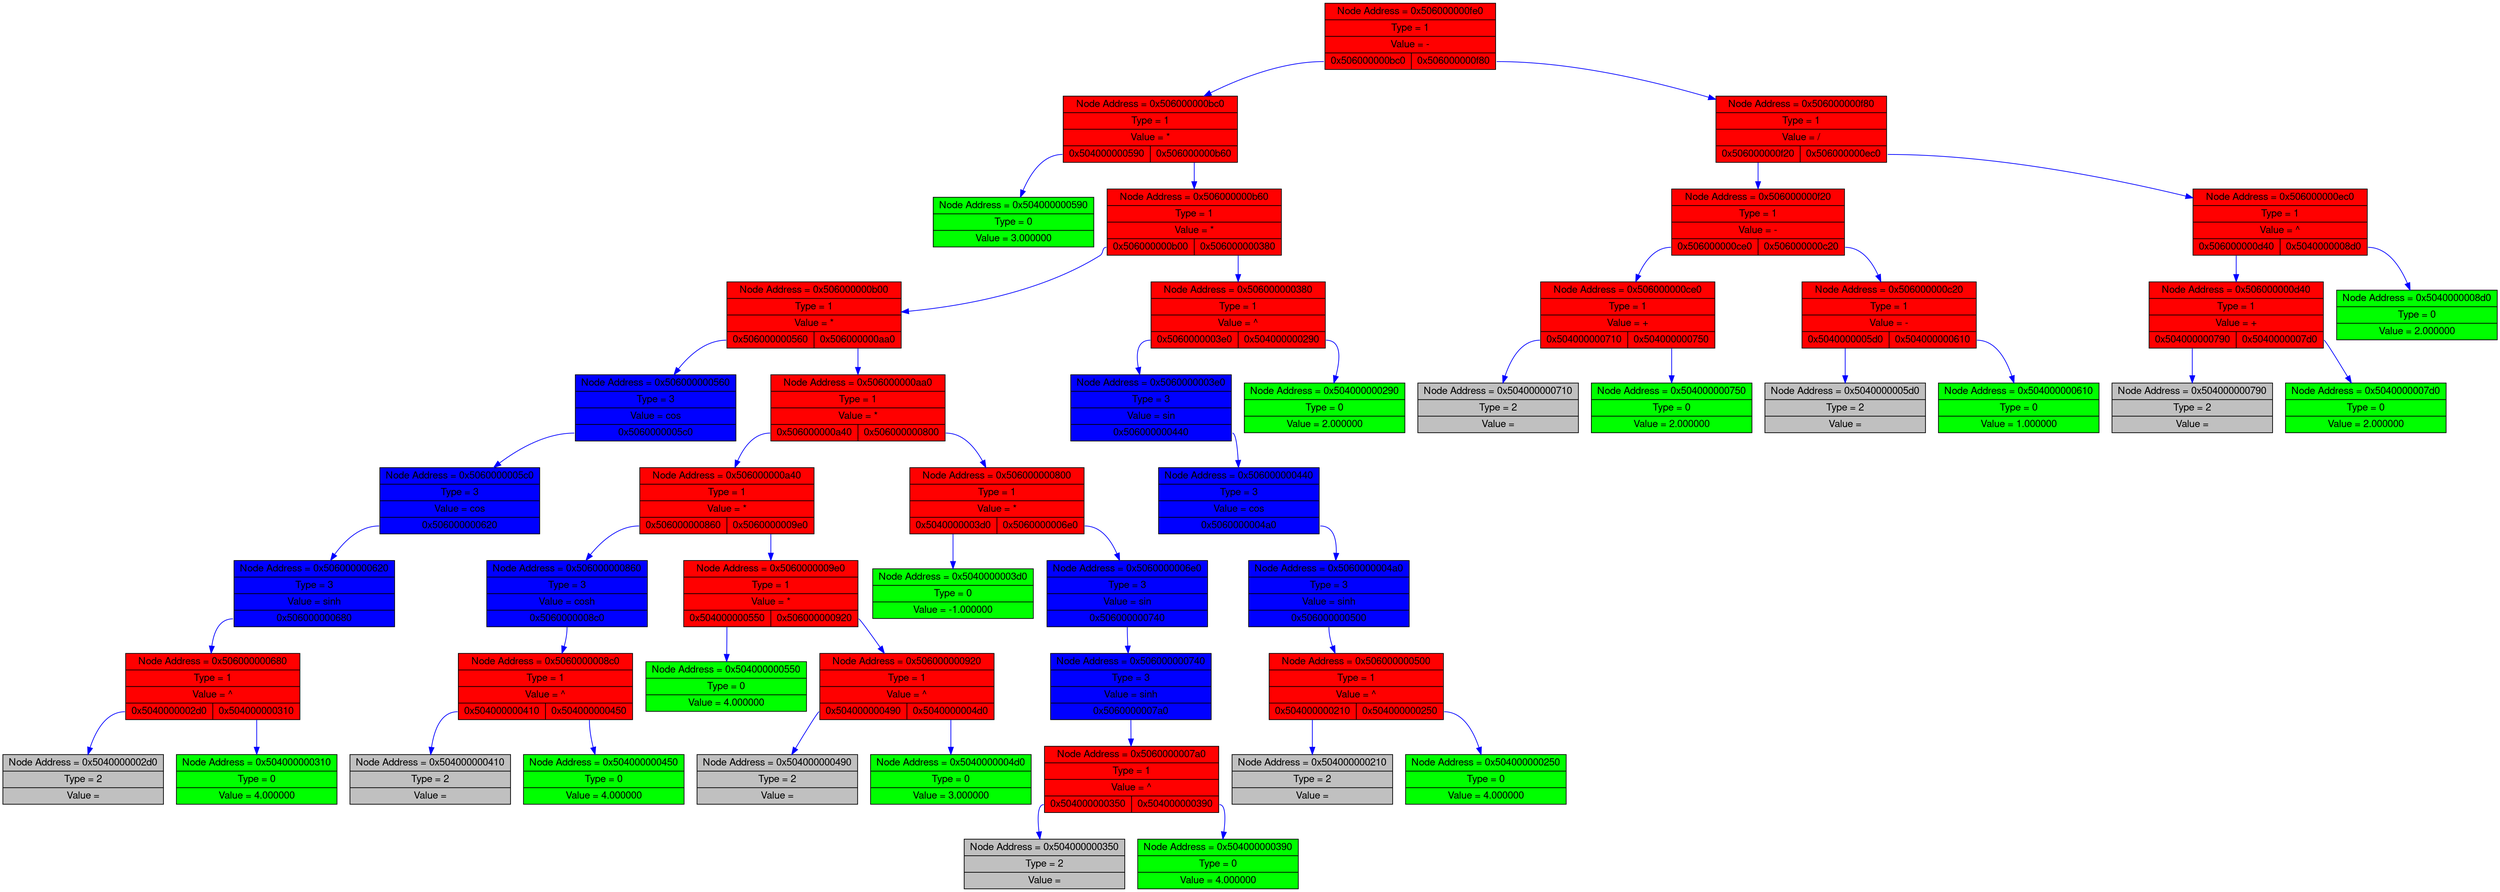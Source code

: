 digraph g {
fontname="Helvetica,Arial,sans-serif"node [fontname="Helvetica,Arial,sans-serif", color = "green"]
graph [
rankdir = "TB"
];
node [
fontisze = "16"
shape = "ellipse"
style = filled
];

"node0" [
rank = 0
"label" = "{<adr> Node Address =  0x506000000fe0| <type> Type = 1|<value> Value = -|{<d0>0x506000000bc0|<d1>0x506000000f80}}"
color="black"
fillcolor="red"
shape = "record"];node0: <d0> -> node1[color = "blue"];

"node1" [
rank = 1
"label" = "{<adr> Node Address =  0x506000000bc0| <type> Type = 1|<value> Value = *|{<d0>0x504000000590|<d1>0x506000000b60}}"
color="black"
fillcolor="red"
shape = "record"];node1: <d0> -> node2[color = "blue"];

"node2" [
rank = 2
"label" = "{<adr> Node Address =  0x504000000590| <type> Type = 0|<value> Value = 3.000000}"
color="black"
fillcolor="green"
shape = "record"];node1: <d1> -> node3[color = "blue"];

"node3" [
rank = 3
"label" = "{<adr> Node Address =  0x506000000b60| <type> Type = 1|<value> Value = *|{<d0>0x506000000b00|<d1>0x506000000380}}"
color="black"
fillcolor="red"
shape = "record"];node3: <d0> -> node4[color = "blue"];

"node4" [
rank = 4
"label" = "{<adr> Node Address =  0x506000000b00| <type> Type = 1|<value> Value = *|{<d0>0x506000000560|<d1>0x506000000aa0}}"
color="black"
fillcolor="red"
shape = "record"];node4: <d0> -> node5[color = "blue"];

"node5" [
rank = 5
"label" = "{<adr> Node Address =  0x506000000560| <type> Type = 3|<value> Value = cos|{<d0>0x5060000005c0}}"
color="black"
fillcolor="blue"
shape = "record"];node5: <d0> -> node6[color = "blue"];

"node6" [
rank = 6
"label" = "{<adr> Node Address =  0x5060000005c0| <type> Type = 3|<value> Value = cos|{<d0>0x506000000620}}"
color="black"
fillcolor="blue"
shape = "record"];node6: <d0> -> node7[color = "blue"];

"node7" [
rank = 7
"label" = "{<adr> Node Address =  0x506000000620| <type> Type = 3|<value> Value = sinh|{<d0>0x506000000680}}"
color="black"
fillcolor="blue"
shape = "record"];node7: <d0> -> node8[color = "blue"];

"node8" [
rank = 8
"label" = "{<adr> Node Address =  0x506000000680| <type> Type = 1|<value> Value = ^|{<d0>0x5040000002d0|<d1>0x504000000310}}"
color="black"
fillcolor="red"
shape = "record"];node8: <d0> -> node9[color = "blue"];

"node9" [
rank = 9
"label" = "{<adr> Node Address =  0x5040000002d0| <type> Type = 2|<value> Value = }"
color="black"
fillcolor="grey"
shape = "record"];node8: <d1> -> node10[color = "blue"];

"node10" [
rank = 10
"label" = "{<adr> Node Address =  0x504000000310| <type> Type = 0|<value> Value = 4.000000}"
color="black"
fillcolor="green"
shape = "record"];node4: <d1> -> node11[color = "blue"];

"node11" [
rank = 6
"label" = "{<adr> Node Address =  0x506000000aa0| <type> Type = 1|<value> Value = *|{<d0>0x506000000a40|<d1>0x506000000800}}"
color="black"
fillcolor="red"
shape = "record"];node11: <d0> -> node12[color = "blue"];

"node12" [
rank = 7
"label" = "{<adr> Node Address =  0x506000000a40| <type> Type = 1|<value> Value = *|{<d0>0x506000000860|<d1>0x5060000009e0}}"
color="black"
fillcolor="red"
shape = "record"];node12: <d0> -> node13[color = "blue"];

"node13" [
rank = 8
"label" = "{<adr> Node Address =  0x506000000860| <type> Type = 3|<value> Value = cosh|{<d0>0x5060000008c0}}"
color="black"
fillcolor="blue"
shape = "record"];node13: <d0> -> node14[color = "blue"];

"node14" [
rank = 9
"label" = "{<adr> Node Address =  0x5060000008c0| <type> Type = 1|<value> Value = ^|{<d0>0x504000000410|<d1>0x504000000450}}"
color="black"
fillcolor="red"
shape = "record"];node14: <d0> -> node15[color = "blue"];

"node15" [
rank = 10
"label" = "{<adr> Node Address =  0x504000000410| <type> Type = 2|<value> Value = }"
color="black"
fillcolor="grey"
shape = "record"];node14: <d1> -> node16[color = "blue"];

"node16" [
rank = 11
"label" = "{<adr> Node Address =  0x504000000450| <type> Type = 0|<value> Value = 4.000000}"
color="black"
fillcolor="green"
shape = "record"];node12: <d1> -> node17[color = "blue"];

"node17" [
rank = 9
"label" = "{<adr> Node Address =  0x5060000009e0| <type> Type = 1|<value> Value = *|{<d0>0x504000000550|<d1>0x506000000920}}"
color="black"
fillcolor="red"
shape = "record"];node17: <d0> -> node18[color = "blue"];

"node18" [
rank = 10
"label" = "{<adr> Node Address =  0x504000000550| <type> Type = 0|<value> Value = 4.000000}"
color="black"
fillcolor="green"
shape = "record"];node17: <d1> -> node19[color = "blue"];

"node19" [
rank = 11
"label" = "{<adr> Node Address =  0x506000000920| <type> Type = 1|<value> Value = ^|{<d0>0x504000000490|<d1>0x5040000004d0}}"
color="black"
fillcolor="red"
shape = "record"];node19: <d0> -> node20[color = "blue"];

"node20" [
rank = 12
"label" = "{<adr> Node Address =  0x504000000490| <type> Type = 2|<value> Value = }"
color="black"
fillcolor="grey"
shape = "record"];node19: <d1> -> node21[color = "blue"];

"node21" [
rank = 13
"label" = "{<adr> Node Address =  0x5040000004d0| <type> Type = 0|<value> Value = 3.000000}"
color="black"
fillcolor="green"
shape = "record"];node11: <d1> -> node22[color = "blue"];

"node22" [
rank = 8
"label" = "{<adr> Node Address =  0x506000000800| <type> Type = 1|<value> Value = *|{<d0>0x5040000003d0|<d1>0x5060000006e0}}"
color="black"
fillcolor="red"
shape = "record"];node22: <d0> -> node23[color = "blue"];

"node23" [
rank = 9
"label" = "{<adr> Node Address =  0x5040000003d0| <type> Type = 0|<value> Value = -1.000000}"
color="black"
fillcolor="green"
shape = "record"];node22: <d1> -> node24[color = "blue"];

"node24" [
rank = 10
"label" = "{<adr> Node Address =  0x5060000006e0| <type> Type = 3|<value> Value = sin|{<d0>0x506000000740}}"
color="black"
fillcolor="blue"
shape = "record"];node24: <d0> -> node25[color = "blue"];

"node25" [
rank = 11
"label" = "{<adr> Node Address =  0x506000000740| <type> Type = 3|<value> Value = sinh|{<d0>0x5060000007a0}}"
color="black"
fillcolor="blue"
shape = "record"];node25: <d0> -> node26[color = "blue"];

"node26" [
rank = 12
"label" = "{<adr> Node Address =  0x5060000007a0| <type> Type = 1|<value> Value = ^|{<d0>0x504000000350|<d1>0x504000000390}}"
color="black"
fillcolor="red"
shape = "record"];node26: <d0> -> node27[color = "blue"];

"node27" [
rank = 13
"label" = "{<adr> Node Address =  0x504000000350| <type> Type = 2|<value> Value = }"
color="black"
fillcolor="grey"
shape = "record"];node26: <d1> -> node28[color = "blue"];

"node28" [
rank = 14
"label" = "{<adr> Node Address =  0x504000000390| <type> Type = 0|<value> Value = 4.000000}"
color="black"
fillcolor="green"
shape = "record"];node3: <d1> -> node29[color = "blue"];

"node29" [
rank = 5
"label" = "{<adr> Node Address =  0x506000000380| <type> Type = 1|<value> Value = ^|{<d0>0x5060000003e0|<d1>0x504000000290}}"
color="black"
fillcolor="red"
shape = "record"];node29: <d0> -> node30[color = "blue"];

"node30" [
rank = 6
"label" = "{<adr> Node Address =  0x5060000003e0| <type> Type = 3|<value> Value = sin|{<d0>0x506000000440}}"
color="black"
fillcolor="blue"
shape = "record"];node30: <d0> -> node31[color = "blue"];

"node31" [
rank = 7
"label" = "{<adr> Node Address =  0x506000000440| <type> Type = 3|<value> Value = cos|{<d0>0x5060000004a0}}"
color="black"
fillcolor="blue"
shape = "record"];node31: <d0> -> node32[color = "blue"];

"node32" [
rank = 8
"label" = "{<adr> Node Address =  0x5060000004a0| <type> Type = 3|<value> Value = sinh|{<d0>0x506000000500}}"
color="black"
fillcolor="blue"
shape = "record"];node32: <d0> -> node33[color = "blue"];

"node33" [
rank = 9
"label" = "{<adr> Node Address =  0x506000000500| <type> Type = 1|<value> Value = ^|{<d0>0x504000000210|<d1>0x504000000250}}"
color="black"
fillcolor="red"
shape = "record"];node33: <d0> -> node34[color = "blue"];

"node34" [
rank = 10
"label" = "{<adr> Node Address =  0x504000000210| <type> Type = 2|<value> Value = }"
color="black"
fillcolor="grey"
shape = "record"];node33: <d1> -> node35[color = "blue"];

"node35" [
rank = 11
"label" = "{<adr> Node Address =  0x504000000250| <type> Type = 0|<value> Value = 4.000000}"
color="black"
fillcolor="green"
shape = "record"];node29: <d1> -> node36[color = "blue"];

"node36" [
rank = 7
"label" = "{<adr> Node Address =  0x504000000290| <type> Type = 0|<value> Value = 2.000000}"
color="black"
fillcolor="green"
shape = "record"];node0: <d1> -> node37[color = "blue"];

"node37" [
rank = 2
"label" = "{<adr> Node Address =  0x506000000f80| <type> Type = 1|<value> Value = /|{<d0>0x506000000f20|<d1>0x506000000ec0}}"
color="black"
fillcolor="red"
shape = "record"];node37: <d0> -> node38[color = "blue"];

"node38" [
rank = 3
"label" = "{<adr> Node Address =  0x506000000f20| <type> Type = 1|<value> Value = -|{<d0>0x506000000ce0|<d1>0x506000000c20}}"
color="black"
fillcolor="red"
shape = "record"];node38: <d0> -> node39[color = "blue"];

"node39" [
rank = 4
"label" = "{<adr> Node Address =  0x506000000ce0| <type> Type = 1|<value> Value = +|{<d0>0x504000000710|<d1>0x504000000750}}"
color="black"
fillcolor="red"
shape = "record"];node39: <d0> -> node40[color = "blue"];

"node40" [
rank = 5
"label" = "{<adr> Node Address =  0x504000000710| <type> Type = 2|<value> Value = }"
color="black"
fillcolor="grey"
shape = "record"];node39: <d1> -> node41[color = "blue"];

"node41" [
rank = 6
"label" = "{<adr> Node Address =  0x504000000750| <type> Type = 0|<value> Value = 2.000000}"
color="black"
fillcolor="green"
shape = "record"];node38: <d1> -> node42[color = "blue"];

"node42" [
rank = 5
"label" = "{<adr> Node Address =  0x506000000c20| <type> Type = 1|<value> Value = -|{<d0>0x5040000005d0|<d1>0x504000000610}}"
color="black"
fillcolor="red"
shape = "record"];node42: <d0> -> node43[color = "blue"];

"node43" [
rank = 6
"label" = "{<adr> Node Address =  0x5040000005d0| <type> Type = 2|<value> Value = }"
color="black"
fillcolor="grey"
shape = "record"];node42: <d1> -> node44[color = "blue"];

"node44" [
rank = 7
"label" = "{<adr> Node Address =  0x504000000610| <type> Type = 0|<value> Value = 1.000000}"
color="black"
fillcolor="green"
shape = "record"];node37: <d1> -> node45[color = "blue"];

"node45" [
rank = 4
"label" = "{<adr> Node Address =  0x506000000ec0| <type> Type = 1|<value> Value = ^|{<d0>0x506000000d40|<d1>0x5040000008d0}}"
color="black"
fillcolor="red"
shape = "record"];node45: <d0> -> node46[color = "blue"];

"node46" [
rank = 5
"label" = "{<adr> Node Address =  0x506000000d40| <type> Type = 1|<value> Value = +|{<d0>0x504000000790|<d1>0x5040000007d0}}"
color="black"
fillcolor="red"
shape = "record"];node46: <d0> -> node47[color = "blue"];

"node47" [
rank = 6
"label" = "{<adr> Node Address =  0x504000000790| <type> Type = 2|<value> Value = }"
color="black"
fillcolor="grey"
shape = "record"];node46: <d1> -> node48[color = "blue"];

"node48" [
rank = 7
"label" = "{<adr> Node Address =  0x5040000007d0| <type> Type = 0|<value> Value = 2.000000}"
color="black"
fillcolor="green"
shape = "record"];node45: <d1> -> node49[color = "blue"];

"node49" [
rank = 6
"label" = "{<adr> Node Address =  0x5040000008d0| <type> Type = 0|<value> Value = 2.000000}"
color="black"
fillcolor="green"
shape = "record"];}